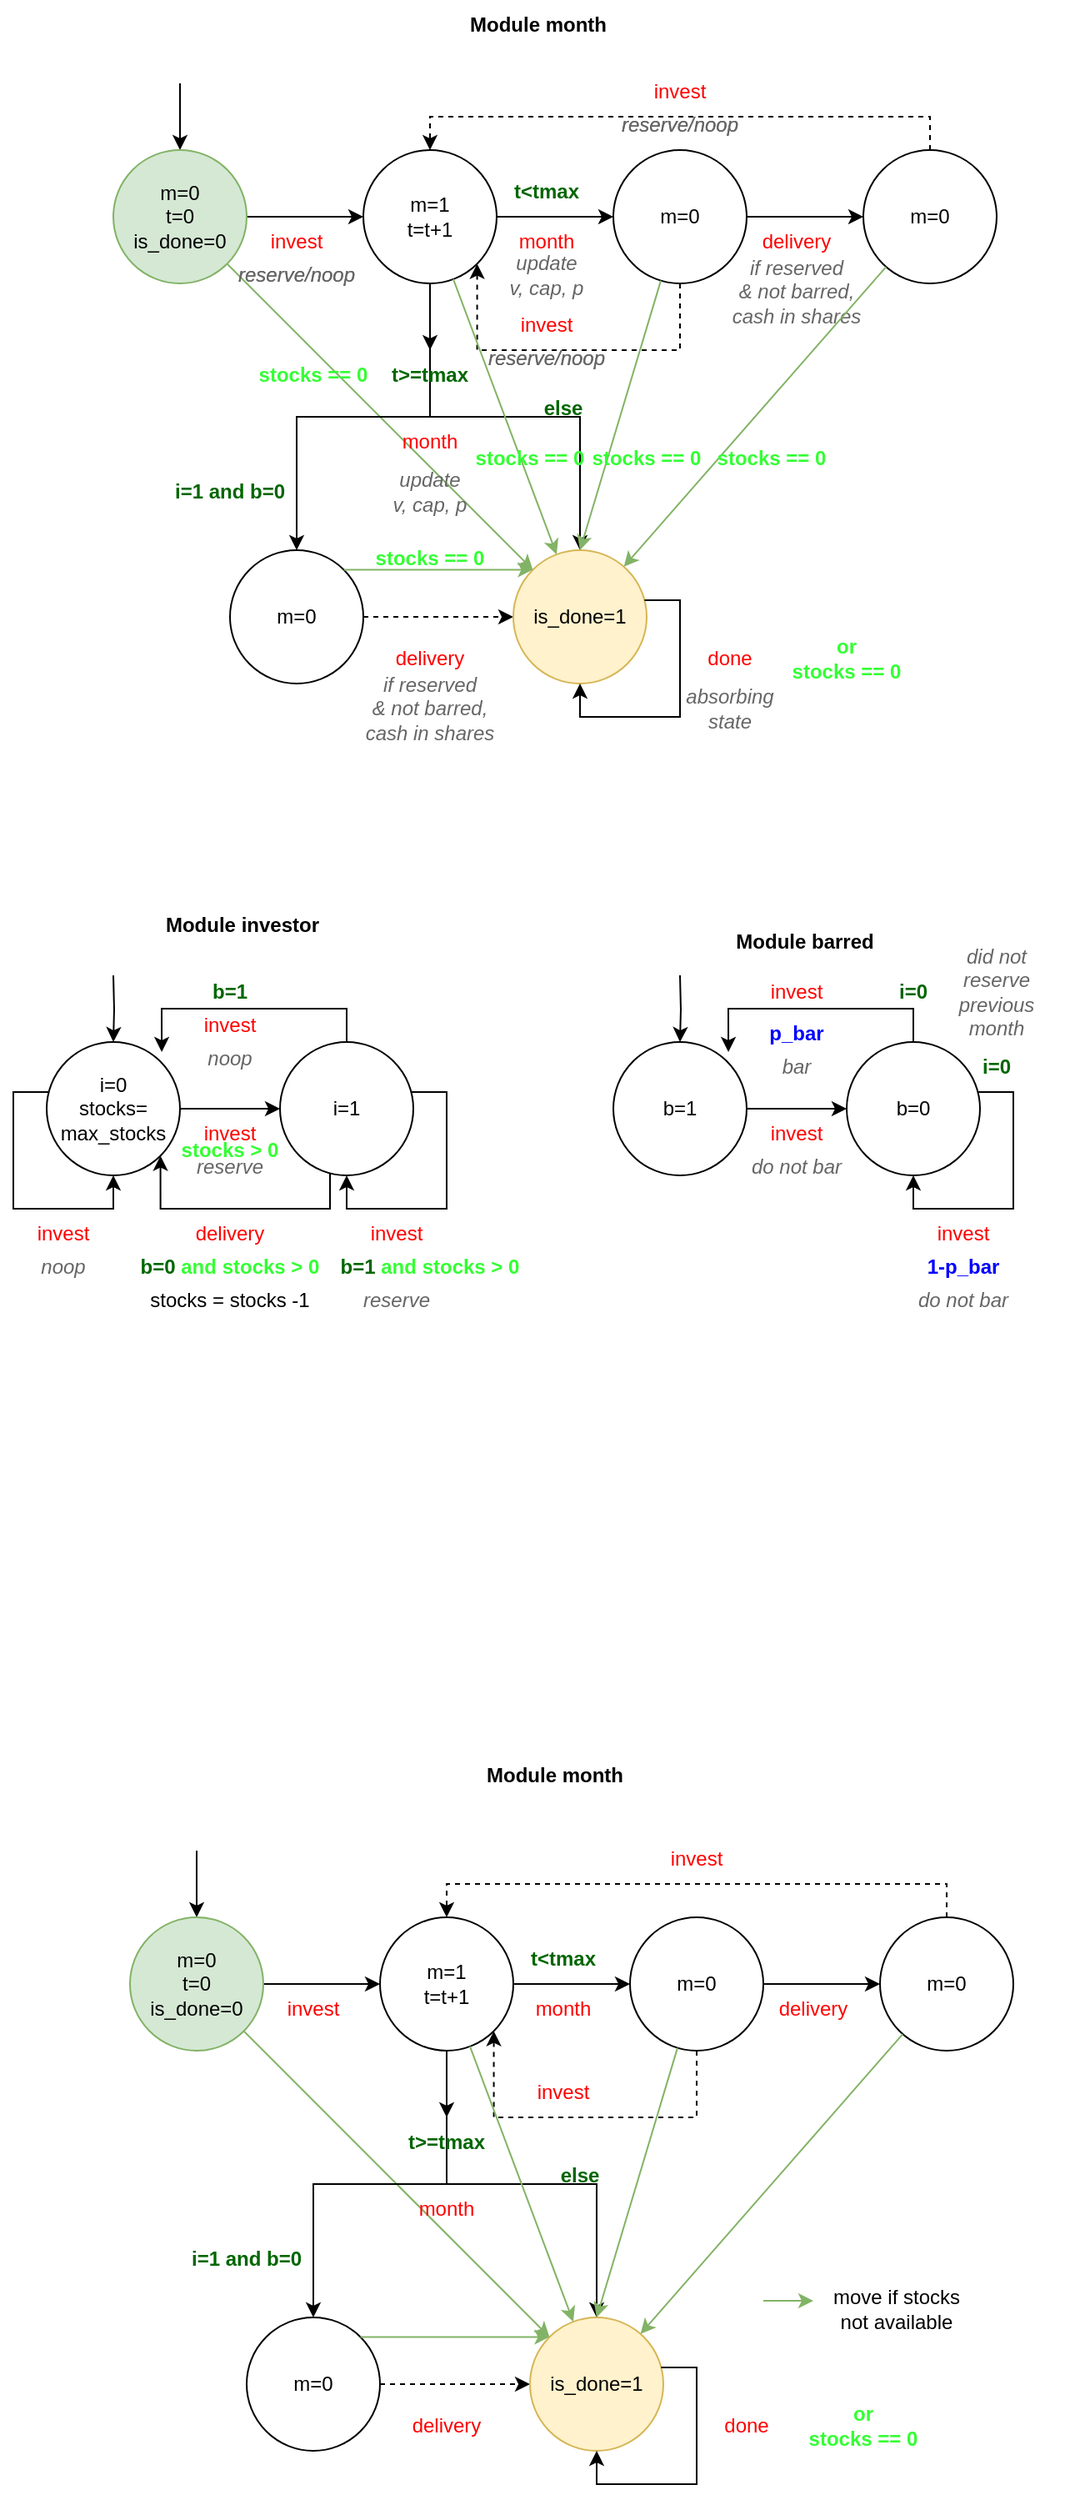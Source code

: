 <mxfile version="21.3.4" type="device">
  <diagram name="Page-1" id="Vplc2FbkKxrORxa0Ai_x">
    <mxGraphModel dx="961" dy="501" grid="1" gridSize="10" guides="1" tooltips="1" connect="1" arrows="1" fold="1" page="1" pageScale="1" pageWidth="850" pageHeight="1100" math="0" shadow="0">
      <root>
        <mxCell id="0" />
        <mxCell id="1" parent="0" />
        <mxCell id="NzjxVL5mABf7hT2KAsvz-4" style="edgeStyle=orthogonalEdgeStyle;rounded=0;orthogonalLoop=1;jettySize=auto;html=1;entryX=0;entryY=0.5;entryDx=0;entryDy=0;" parent="1" source="NzjxVL5mABf7hT2KAsvz-1" target="NzjxVL5mABf7hT2KAsvz-2" edge="1">
          <mxGeometry relative="1" as="geometry" />
        </mxCell>
        <mxCell id="NzjxVL5mABf7hT2KAsvz-44" style="edgeStyle=orthogonalEdgeStyle;rounded=0;orthogonalLoop=1;jettySize=auto;html=1;endArrow=none;endFill=0;startArrow=classic;startFill=1;" parent="1" source="NzjxVL5mABf7hT2KAsvz-1" edge="1">
          <mxGeometry relative="1" as="geometry">
            <mxPoint x="170" y="100" as="targetPoint" />
          </mxGeometry>
        </mxCell>
        <mxCell id="sey96yaQxsVApKrz18R4-3" style="rounded=0;orthogonalLoop=1;jettySize=auto;html=1;fillColor=#d5e8d4;strokeColor=#82b366;" parent="1" source="NzjxVL5mABf7hT2KAsvz-1" target="NzjxVL5mABf7hT2KAsvz-35" edge="1">
          <mxGeometry relative="1" as="geometry" />
        </mxCell>
        <mxCell id="NzjxVL5mABf7hT2KAsvz-1" value="&lt;div&gt;m=0&lt;/div&gt;&lt;div&gt;t=0&lt;br&gt;&lt;/div&gt;&lt;div&gt;is_done=0&lt;br&gt;&lt;/div&gt;" style="ellipse;whiteSpace=wrap;html=1;aspect=fixed;fillColor=#d5e8d4;strokeColor=#82b366;" parent="1" vertex="1">
          <mxGeometry x="130" y="140" width="80" height="80" as="geometry" />
        </mxCell>
        <mxCell id="NzjxVL5mABf7hT2KAsvz-33" style="edgeStyle=orthogonalEdgeStyle;rounded=0;orthogonalLoop=1;jettySize=auto;html=1;" parent="1" source="NzjxVL5mABf7hT2KAsvz-2" target="NzjxVL5mABf7hT2KAsvz-32" edge="1">
          <mxGeometry relative="1" as="geometry" />
        </mxCell>
        <mxCell id="NzjxVL5mABf7hT2KAsvz-36" style="edgeStyle=orthogonalEdgeStyle;rounded=0;orthogonalLoop=1;jettySize=auto;html=1;" parent="1" source="NzjxVL5mABf7hT2KAsvz-37" target="NzjxVL5mABf7hT2KAsvz-35" edge="1">
          <mxGeometry relative="1" as="geometry">
            <Array as="points">
              <mxPoint x="320" y="300" />
              <mxPoint x="410" y="300" />
            </Array>
          </mxGeometry>
        </mxCell>
        <mxCell id="NzjxVL5mABf7hT2KAsvz-2" value="&lt;div&gt;m=1&lt;/div&gt;t=t+1" style="ellipse;whiteSpace=wrap;html=1;aspect=fixed;" parent="1" vertex="1">
          <mxGeometry x="280" y="140" width="80" height="80" as="geometry" />
        </mxCell>
        <mxCell id="NzjxVL5mABf7hT2KAsvz-18" style="edgeStyle=orthogonalEdgeStyle;rounded=0;orthogonalLoop=1;jettySize=auto;html=1;entryX=0;entryY=0.5;entryDx=0;entryDy=0;" parent="1" source="NzjxVL5mABf7hT2KAsvz-3" target="NzjxVL5mABf7hT2KAsvz-17" edge="1">
          <mxGeometry relative="1" as="geometry" />
        </mxCell>
        <mxCell id="NzjxVL5mABf7hT2KAsvz-24" style="edgeStyle=orthogonalEdgeStyle;rounded=0;orthogonalLoop=1;jettySize=auto;html=1;entryX=1;entryY=1;entryDx=0;entryDy=0;dashed=1;" parent="1" source="NzjxVL5mABf7hT2KAsvz-3" target="NzjxVL5mABf7hT2KAsvz-2" edge="1">
          <mxGeometry relative="1" as="geometry">
            <Array as="points">
              <mxPoint x="470" y="260" />
              <mxPoint x="348" y="260" />
            </Array>
          </mxGeometry>
        </mxCell>
        <mxCell id="NzjxVL5mABf7hT2KAsvz-3" value="m=0" style="ellipse;whiteSpace=wrap;html=1;aspect=fixed;direction=west;" parent="1" vertex="1">
          <mxGeometry x="430" y="140" width="80" height="80" as="geometry" />
        </mxCell>
        <mxCell id="NzjxVL5mABf7hT2KAsvz-5" style="edgeStyle=orthogonalEdgeStyle;rounded=0;orthogonalLoop=1;jettySize=auto;html=1;exitX=1;exitY=0.5;exitDx=0;exitDy=0;" parent="1" source="NzjxVL5mABf7hT2KAsvz-2" target="NzjxVL5mABf7hT2KAsvz-3" edge="1">
          <mxGeometry relative="1" as="geometry">
            <mxPoint x="220" y="190" as="sourcePoint" />
            <mxPoint x="290" y="190" as="targetPoint" />
          </mxGeometry>
        </mxCell>
        <mxCell id="NzjxVL5mABf7hT2KAsvz-6" value="&lt;font color=&quot;#ff0000&quot;&gt;invest&lt;/font&gt;" style="text;html=1;strokeColor=none;fillColor=none;align=center;verticalAlign=middle;whiteSpace=wrap;rounded=0;" parent="1" vertex="1">
          <mxGeometry x="210" y="180" width="60" height="30" as="geometry" />
        </mxCell>
        <mxCell id="NzjxVL5mABf7hT2KAsvz-7" value="&lt;font color=&quot;#ff0000&quot;&gt;month&lt;/font&gt;" style="text;html=1;strokeColor=none;fillColor=none;align=center;verticalAlign=middle;whiteSpace=wrap;rounded=0;" parent="1" vertex="1">
          <mxGeometry x="360" y="180" width="60" height="30" as="geometry" />
        </mxCell>
        <mxCell id="NzjxVL5mABf7hT2KAsvz-25" style="edgeStyle=orthogonalEdgeStyle;rounded=0;orthogonalLoop=1;jettySize=auto;html=1;entryX=0.5;entryY=0;entryDx=0;entryDy=0;dashed=1;" parent="1" source="NzjxVL5mABf7hT2KAsvz-17" target="NzjxVL5mABf7hT2KAsvz-2" edge="1">
          <mxGeometry relative="1" as="geometry">
            <Array as="points">
              <mxPoint x="620" y="120" />
              <mxPoint x="320" y="120" />
            </Array>
          </mxGeometry>
        </mxCell>
        <mxCell id="NzjxVL5mABf7hT2KAsvz-17" value="m=0" style="ellipse;whiteSpace=wrap;html=1;aspect=fixed;" parent="1" vertex="1">
          <mxGeometry x="580" y="140" width="80" height="80" as="geometry" />
        </mxCell>
        <mxCell id="NzjxVL5mABf7hT2KAsvz-20" value="&lt;font color=&quot;#ff0000&quot;&gt;delivery&lt;/font&gt;" style="text;html=1;strokeColor=none;fillColor=none;align=center;verticalAlign=middle;whiteSpace=wrap;rounded=0;" parent="1" vertex="1">
          <mxGeometry x="510" y="180" width="60" height="30" as="geometry" />
        </mxCell>
        <mxCell id="NzjxVL5mABf7hT2KAsvz-26" value="&lt;font color=&quot;#ff0000&quot;&gt;invest&lt;/font&gt;" style="text;html=1;strokeColor=none;fillColor=none;align=center;verticalAlign=middle;whiteSpace=wrap;rounded=0;" parent="1" vertex="1">
          <mxGeometry x="440" y="90" width="60" height="30" as="geometry" />
        </mxCell>
        <mxCell id="NzjxVL5mABf7hT2KAsvz-27" value="&lt;font color=&quot;#ff0000&quot;&gt;invest&lt;/font&gt;" style="text;html=1;strokeColor=none;fillColor=none;align=center;verticalAlign=middle;whiteSpace=wrap;rounded=0;" parent="1" vertex="1">
          <mxGeometry x="360" y="230" width="60" height="30" as="geometry" />
        </mxCell>
        <mxCell id="NzjxVL5mABf7hT2KAsvz-57" style="edgeStyle=orthogonalEdgeStyle;rounded=0;orthogonalLoop=1;jettySize=auto;html=1;entryX=0;entryY=0.5;entryDx=0;entryDy=0;dashed=1;" parent="1" source="NzjxVL5mABf7hT2KAsvz-32" target="NzjxVL5mABf7hT2KAsvz-35" edge="1">
          <mxGeometry relative="1" as="geometry" />
        </mxCell>
        <mxCell id="NzjxVL5mABf7hT2KAsvz-32" value="m=0" style="ellipse;whiteSpace=wrap;html=1;aspect=fixed;" parent="1" vertex="1">
          <mxGeometry x="200" y="380" width="80" height="80" as="geometry" />
        </mxCell>
        <mxCell id="NzjxVL5mABf7hT2KAsvz-35" value="is_done=1" style="ellipse;whiteSpace=wrap;html=1;aspect=fixed;fillColor=#fff2cc;strokeColor=#d6b656;" parent="1" vertex="1">
          <mxGeometry x="370" y="380" width="80" height="80" as="geometry" />
        </mxCell>
        <mxCell id="NzjxVL5mABf7hT2KAsvz-38" value="&lt;div&gt;&lt;font color=&quot;#006600&quot;&gt;i=1 and b=0&lt;br&gt;&lt;/font&gt;&lt;/div&gt;" style="text;html=1;strokeColor=none;fillColor=none;align=center;verticalAlign=middle;whiteSpace=wrap;rounded=0;fontStyle=1" parent="1" vertex="1">
          <mxGeometry x="160" y="330" width="80" height="30" as="geometry" />
        </mxCell>
        <mxCell id="NzjxVL5mABf7hT2KAsvz-40" value="&lt;div&gt;&lt;font color=&quot;#006600&quot;&gt;else&lt;br&gt;&lt;/font&gt;&lt;/div&gt;" style="text;html=1;strokeColor=none;fillColor=none;align=center;verticalAlign=middle;whiteSpace=wrap;rounded=0;fontStyle=1" parent="1" vertex="1">
          <mxGeometry x="360" y="280" width="80" height="30" as="geometry" />
        </mxCell>
        <mxCell id="NzjxVL5mABf7hT2KAsvz-46" value="&lt;font color=&quot;#ff0000&quot;&gt;month&lt;/font&gt;" style="text;html=1;strokeColor=none;fillColor=none;align=center;verticalAlign=middle;whiteSpace=wrap;rounded=0;" parent="1" vertex="1">
          <mxGeometry x="290" y="300" width="60" height="30" as="geometry" />
        </mxCell>
        <mxCell id="NzjxVL5mABf7hT2KAsvz-47" value="&lt;font color=&quot;#ff0000&quot;&gt;delivery&lt;/font&gt;" style="text;html=1;strokeColor=none;fillColor=none;align=center;verticalAlign=middle;whiteSpace=wrap;rounded=0;" parent="1" vertex="1">
          <mxGeometry x="290" y="430" width="60" height="30" as="geometry" />
        </mxCell>
        <mxCell id="NzjxVL5mABf7hT2KAsvz-52" value="&lt;font color=&quot;#006600&quot;&gt;t&amp;lt;tmax&lt;/font&gt;" style="text;html=1;strokeColor=none;fillColor=none;align=center;verticalAlign=middle;whiteSpace=wrap;rounded=0;fontStyle=1" parent="1" vertex="1">
          <mxGeometry x="360" y="150" width="60" height="30" as="geometry" />
        </mxCell>
        <mxCell id="NzjxVL5mABf7hT2KAsvz-54" style="edgeStyle=orthogonalEdgeStyle;rounded=0;orthogonalLoop=1;jettySize=auto;html=1;entryX=0.5;entryY=1;entryDx=0;entryDy=0;" parent="1" edge="1">
          <mxGeometry relative="1" as="geometry">
            <Array as="points">
              <mxPoint x="470" y="410" />
              <mxPoint x="470" y="480" />
              <mxPoint x="410" y="480" />
            </Array>
            <mxPoint x="448.73" y="410" as="sourcePoint" />
            <mxPoint x="410" y="460" as="targetPoint" />
          </mxGeometry>
        </mxCell>
        <mxCell id="NzjxVL5mABf7hT2KAsvz-55" value="&lt;font color=&quot;#ff0000&quot;&gt;done&lt;/font&gt;" style="text;html=1;strokeColor=none;fillColor=none;align=center;verticalAlign=middle;whiteSpace=wrap;rounded=0;" parent="1" vertex="1">
          <mxGeometry x="470" y="430" width="60" height="30" as="geometry" />
        </mxCell>
        <mxCell id="NzjxVL5mABf7hT2KAsvz-59" style="edgeStyle=orthogonalEdgeStyle;rounded=0;orthogonalLoop=1;jettySize=auto;html=1;endArrow=none;endFill=0;startArrow=classic;startFill=1;" parent="1" edge="1">
          <mxGeometry relative="1" as="geometry">
            <mxPoint x="130" y="635" as="targetPoint" />
            <mxPoint x="130" y="675" as="sourcePoint" />
          </mxGeometry>
        </mxCell>
        <mxCell id="NzjxVL5mABf7hT2KAsvz-66" value="&lt;font color=&quot;#ff0000&quot;&gt;invest&lt;/font&gt;" style="text;html=1;strokeColor=none;fillColor=none;align=center;verticalAlign=middle;whiteSpace=wrap;rounded=0;" parent="1" vertex="1">
          <mxGeometry x="70" y="775" width="60" height="30" as="geometry" />
        </mxCell>
        <mxCell id="NzjxVL5mABf7hT2KAsvz-75" style="edgeStyle=orthogonalEdgeStyle;rounded=0;orthogonalLoop=1;jettySize=auto;html=1;entryX=0.5;entryY=1;entryDx=0;entryDy=0;" parent="1" source="NzjxVL5mABf7hT2KAsvz-76" edge="1">
          <mxGeometry relative="1" as="geometry">
            <Array as="points">
              <mxPoint x="70" y="705" />
              <mxPoint x="70" y="775" />
              <mxPoint x="130" y="775" />
            </Array>
            <mxPoint x="168.73" y="705" as="sourcePoint" />
            <mxPoint x="130" y="755" as="targetPoint" />
          </mxGeometry>
        </mxCell>
        <mxCell id="NzjxVL5mABf7hT2KAsvz-78" style="edgeStyle=orthogonalEdgeStyle;rounded=0;orthogonalLoop=1;jettySize=auto;html=1;" parent="1" source="NzjxVL5mABf7hT2KAsvz-76" target="NzjxVL5mABf7hT2KAsvz-77" edge="1">
          <mxGeometry relative="1" as="geometry" />
        </mxCell>
        <mxCell id="NzjxVL5mABf7hT2KAsvz-76" value="&lt;div&gt;i=0&lt;/div&gt;&lt;div&gt;stocks=&lt;/div&gt;&lt;div&gt;max_stocks&lt;/div&gt;" style="ellipse;whiteSpace=wrap;html=1;aspect=fixed;" parent="1" vertex="1">
          <mxGeometry x="90" y="675" width="80" height="80" as="geometry" />
        </mxCell>
        <mxCell id="NzjxVL5mABf7hT2KAsvz-82" style="edgeStyle=orthogonalEdgeStyle;rounded=0;orthogonalLoop=1;jettySize=auto;html=1;entryX=0.863;entryY=0.075;entryDx=0;entryDy=0;entryPerimeter=0;" parent="1" source="NzjxVL5mABf7hT2KAsvz-77" target="NzjxVL5mABf7hT2KAsvz-76" edge="1">
          <mxGeometry relative="1" as="geometry">
            <Array as="points">
              <mxPoint x="270" y="655" />
              <mxPoint x="159" y="655" />
            </Array>
          </mxGeometry>
        </mxCell>
        <mxCell id="NzjxVL5mABf7hT2KAsvz-89" style="edgeStyle=orthogonalEdgeStyle;rounded=0;orthogonalLoop=1;jettySize=auto;html=1;entryX=1;entryY=1;entryDx=0;entryDy=0;" parent="1" source="NzjxVL5mABf7hT2KAsvz-77" target="NzjxVL5mABf7hT2KAsvz-76" edge="1">
          <mxGeometry relative="1" as="geometry">
            <Array as="points">
              <mxPoint x="260" y="775" />
              <mxPoint x="158" y="775" />
            </Array>
          </mxGeometry>
        </mxCell>
        <mxCell id="NzjxVL5mABf7hT2KAsvz-77" value="i=1" style="ellipse;whiteSpace=wrap;html=1;aspect=fixed;" parent="1" vertex="1">
          <mxGeometry x="230" y="675" width="80" height="80" as="geometry" />
        </mxCell>
        <mxCell id="NzjxVL5mABf7hT2KAsvz-79" value="&lt;font color=&quot;#ff0000&quot;&gt;invest&lt;/font&gt;" style="text;html=1;strokeColor=none;fillColor=none;align=center;verticalAlign=middle;whiteSpace=wrap;rounded=0;" parent="1" vertex="1">
          <mxGeometry x="170" y="715" width="60" height="30" as="geometry" />
        </mxCell>
        <mxCell id="NzjxVL5mABf7hT2KAsvz-84" style="edgeStyle=orthogonalEdgeStyle;rounded=0;orthogonalLoop=1;jettySize=auto;html=1;entryX=0.5;entryY=1;entryDx=0;entryDy=0;" parent="1" edge="1">
          <mxGeometry relative="1" as="geometry">
            <Array as="points">
              <mxPoint x="330" y="705" />
              <mxPoint x="330" y="775" />
              <mxPoint x="270" y="775" />
            </Array>
            <mxPoint x="308.73" y="705" as="sourcePoint" />
            <mxPoint x="270" y="755" as="targetPoint" />
          </mxGeometry>
        </mxCell>
        <mxCell id="NzjxVL5mABf7hT2KAsvz-85" value="&lt;font color=&quot;#ff0000&quot;&gt;invest&lt;/font&gt;" style="text;html=1;strokeColor=none;fillColor=none;align=center;verticalAlign=middle;whiteSpace=wrap;rounded=0;" parent="1" vertex="1">
          <mxGeometry x="170" y="650" width="60" height="30" as="geometry" />
        </mxCell>
        <mxCell id="NzjxVL5mABf7hT2KAsvz-86" value="&lt;font color=&quot;#ff0000&quot;&gt;invest&lt;/font&gt;" style="text;html=1;strokeColor=none;fillColor=none;align=center;verticalAlign=middle;whiteSpace=wrap;rounded=0;" parent="1" vertex="1">
          <mxGeometry x="270" y="775" width="60" height="30" as="geometry" />
        </mxCell>
        <mxCell id="NzjxVL5mABf7hT2KAsvz-88" value="&lt;div&gt;&lt;font color=&quot;#006600&quot;&gt;b=1&lt;/font&gt;&lt;font color=&quot;#33ff33&quot;&gt; and &lt;/font&gt;&lt;font color=&quot;#33ff33&quot;&gt;stocks &lt;font&gt;&amp;gt;&lt;/font&gt;&lt;font&gt; 0&lt;br&gt;&lt;/font&gt;&lt;/font&gt;&lt;/div&gt;" style="text;html=1;strokeColor=none;fillColor=none;align=center;verticalAlign=middle;whiteSpace=wrap;rounded=0;fontStyle=1" parent="1" vertex="1">
          <mxGeometry x="250" y="795" width="140" height="30" as="geometry" />
        </mxCell>
        <mxCell id="NzjxVL5mABf7hT2KAsvz-90" value="&lt;font color=&quot;#ff0000&quot;&gt;delivery&lt;/font&gt;" style="text;html=1;strokeColor=none;fillColor=none;align=center;verticalAlign=middle;whiteSpace=wrap;rounded=0;" parent="1" vertex="1">
          <mxGeometry x="170" y="775" width="60" height="30" as="geometry" />
        </mxCell>
        <mxCell id="ENt79Uhcj-9WUcpKTyNv-1" value="&lt;i style=&quot;border-color: var(--border-color); color: rgb(102, 102, 102);&quot;&gt;noop&lt;/i&gt;" style="text;html=1;strokeColor=none;fillColor=none;align=center;verticalAlign=middle;whiteSpace=wrap;rounded=0;" parent="1" vertex="1">
          <mxGeometry x="70" y="795" width="60" height="30" as="geometry" />
        </mxCell>
        <mxCell id="ENt79Uhcj-9WUcpKTyNv-2" value="&lt;font color=&quot;#666666&quot;&gt;&lt;i&gt;reserve&lt;/i&gt;&lt;/font&gt;" style="text;html=1;strokeColor=none;fillColor=none;align=center;verticalAlign=middle;whiteSpace=wrap;rounded=0;" parent="1" vertex="1">
          <mxGeometry x="170" y="735" width="60" height="30" as="geometry" />
        </mxCell>
        <mxCell id="ENt79Uhcj-9WUcpKTyNv-3" value="&lt;font color=&quot;#666666&quot;&gt;&lt;i&gt;noop&lt;/i&gt;&lt;/font&gt;" style="text;html=1;strokeColor=none;fillColor=none;align=center;verticalAlign=middle;whiteSpace=wrap;rounded=0;" parent="1" vertex="1">
          <mxGeometry x="170" y="670" width="60" height="30" as="geometry" />
        </mxCell>
        <mxCell id="ENt79Uhcj-9WUcpKTyNv-4" value="&lt;font color=&quot;#666666&quot;&gt;&lt;i&gt;reserve&lt;/i&gt;&lt;/font&gt;" style="text;html=1;strokeColor=none;fillColor=none;align=center;verticalAlign=middle;whiteSpace=wrap;rounded=0;" parent="1" vertex="1">
          <mxGeometry x="270" y="815" width="60" height="30" as="geometry" />
        </mxCell>
        <mxCell id="ENt79Uhcj-9WUcpKTyNv-6" value="&lt;font color=&quot;#666666&quot;&gt;&lt;i&gt;reserve/noop&lt;/i&gt;&lt;/font&gt;" style="text;html=1;strokeColor=none;fillColor=none;align=center;verticalAlign=middle;whiteSpace=wrap;rounded=0;" parent="1" vertex="1">
          <mxGeometry x="210" y="200" width="60" height="30" as="geometry" />
        </mxCell>
        <mxCell id="ENt79Uhcj-9WUcpKTyNv-7" value="&lt;font color=&quot;#666666&quot;&gt;&lt;i&gt;reserve/noop&lt;/i&gt;&lt;/font&gt;" style="text;html=1;strokeColor=none;fillColor=none;align=center;verticalAlign=middle;whiteSpace=wrap;rounded=0;" parent="1" vertex="1">
          <mxGeometry x="360" y="250" width="60" height="30" as="geometry" />
        </mxCell>
        <mxCell id="ENt79Uhcj-9WUcpKTyNv-8" value="&lt;font color=&quot;#666666&quot;&gt;&lt;i&gt;reserve/noop&lt;/i&gt;&lt;/font&gt;" style="text;html=1;strokeColor=none;fillColor=none;align=center;verticalAlign=middle;whiteSpace=wrap;rounded=0;" parent="1" vertex="1">
          <mxGeometry x="440" y="110" width="60" height="30" as="geometry" />
        </mxCell>
        <mxCell id="ENt79Uhcj-9WUcpKTyNv-12" value="&lt;font color=&quot;#666666&quot;&gt;&lt;i&gt;update&lt;br&gt;v, cap, p&lt;/i&gt;&lt;/font&gt;" style="text;html=1;strokeColor=none;fillColor=none;align=center;verticalAlign=middle;whiteSpace=wrap;rounded=0;" parent="1" vertex="1">
          <mxGeometry x="360" y="200" width="60" height="30" as="geometry" />
        </mxCell>
        <mxCell id="ENt79Uhcj-9WUcpKTyNv-13" value="&lt;font color=&quot;#666666&quot;&gt;&lt;i&gt;reserve/noop&lt;/i&gt;&lt;/font&gt;" style="text;html=1;strokeColor=none;fillColor=none;align=center;verticalAlign=middle;whiteSpace=wrap;rounded=0;" parent="1" vertex="1">
          <mxGeometry x="210" y="200" width="60" height="30" as="geometry" />
        </mxCell>
        <mxCell id="ENt79Uhcj-9WUcpKTyNv-14" value="&lt;font color=&quot;#666666&quot;&gt;&lt;i&gt;reserve/noop&lt;/i&gt;&lt;/font&gt;" style="text;html=1;strokeColor=none;fillColor=none;align=center;verticalAlign=middle;whiteSpace=wrap;rounded=0;" parent="1" vertex="1">
          <mxGeometry x="440" y="110" width="60" height="30" as="geometry" />
        </mxCell>
        <mxCell id="ENt79Uhcj-9WUcpKTyNv-16" value="&lt;font color=&quot;#666666&quot;&gt;&lt;i&gt;reserve/noop&lt;/i&gt;&lt;/font&gt;" style="text;html=1;strokeColor=none;fillColor=none;align=center;verticalAlign=middle;whiteSpace=wrap;rounded=0;" parent="1" vertex="1">
          <mxGeometry x="360" y="250" width="60" height="30" as="geometry" />
        </mxCell>
        <mxCell id="ENt79Uhcj-9WUcpKTyNv-21" value="&lt;font color=&quot;#666666&quot;&gt;&lt;i&gt;absorbing state&lt;/i&gt;&lt;/font&gt;" style="text;html=1;strokeColor=none;fillColor=none;align=center;verticalAlign=middle;whiteSpace=wrap;rounded=0;" parent="1" vertex="1">
          <mxGeometry x="470" y="460" width="60" height="30" as="geometry" />
        </mxCell>
        <mxCell id="ENt79Uhcj-9WUcpKTyNv-22" value="&lt;font color=&quot;#666666&quot;&gt;&lt;i&gt;if reserved&lt;br&gt;&amp;amp; not barred,&lt;br&gt;cash in shares&lt;br&gt;&lt;/i&gt;&lt;/font&gt;" style="text;html=1;strokeColor=none;fillColor=none;align=center;verticalAlign=middle;whiteSpace=wrap;rounded=0;" parent="1" vertex="1">
          <mxGeometry x="485" y="210" width="110" height="30" as="geometry" />
        </mxCell>
        <mxCell id="ENt79Uhcj-9WUcpKTyNv-23" value="&lt;font color=&quot;#666666&quot;&gt;&lt;i&gt;if reserved&lt;br&gt;&amp;amp; not barred,&lt;br&gt;cash in shares&lt;br&gt;&lt;/i&gt;&lt;/font&gt;" style="text;html=1;strokeColor=none;fillColor=none;align=center;verticalAlign=middle;whiteSpace=wrap;rounded=0;" parent="1" vertex="1">
          <mxGeometry x="265" y="460" width="110" height="30" as="geometry" />
        </mxCell>
        <mxCell id="ENt79Uhcj-9WUcpKTyNv-24" style="edgeStyle=orthogonalEdgeStyle;rounded=0;orthogonalLoop=1;jettySize=auto;html=1;endArrow=none;endFill=0;startArrow=classic;startFill=1;" parent="1" edge="1">
          <mxGeometry relative="1" as="geometry">
            <mxPoint x="470" y="635" as="targetPoint" />
            <mxPoint x="470" y="675" as="sourcePoint" />
          </mxGeometry>
        </mxCell>
        <mxCell id="ENt79Uhcj-9WUcpKTyNv-27" style="edgeStyle=orthogonalEdgeStyle;rounded=0;orthogonalLoop=1;jettySize=auto;html=1;" parent="1" source="ENt79Uhcj-9WUcpKTyNv-28" target="ENt79Uhcj-9WUcpKTyNv-31" edge="1">
          <mxGeometry relative="1" as="geometry" />
        </mxCell>
        <mxCell id="ENt79Uhcj-9WUcpKTyNv-28" value="b=1" style="ellipse;whiteSpace=wrap;html=1;aspect=fixed;" parent="1" vertex="1">
          <mxGeometry x="430" y="675" width="80" height="80" as="geometry" />
        </mxCell>
        <mxCell id="ENt79Uhcj-9WUcpKTyNv-29" style="edgeStyle=orthogonalEdgeStyle;rounded=0;orthogonalLoop=1;jettySize=auto;html=1;entryX=0.863;entryY=0.075;entryDx=0;entryDy=0;entryPerimeter=0;" parent="1" source="ENt79Uhcj-9WUcpKTyNv-31" target="ENt79Uhcj-9WUcpKTyNv-28" edge="1">
          <mxGeometry relative="1" as="geometry">
            <Array as="points">
              <mxPoint x="610" y="655" />
              <mxPoint x="499" y="655" />
            </Array>
          </mxGeometry>
        </mxCell>
        <mxCell id="ENt79Uhcj-9WUcpKTyNv-31" value="b=0" style="ellipse;whiteSpace=wrap;html=1;aspect=fixed;" parent="1" vertex="1">
          <mxGeometry x="570" y="675" width="80" height="80" as="geometry" />
        </mxCell>
        <mxCell id="ENt79Uhcj-9WUcpKTyNv-32" value="&lt;font color=&quot;#ff0000&quot;&gt;invest&lt;/font&gt;" style="text;html=1;strokeColor=none;fillColor=none;align=center;verticalAlign=middle;whiteSpace=wrap;rounded=0;" parent="1" vertex="1">
          <mxGeometry x="510" y="715" width="60" height="30" as="geometry" />
        </mxCell>
        <mxCell id="ENt79Uhcj-9WUcpKTyNv-33" style="edgeStyle=orthogonalEdgeStyle;rounded=0;orthogonalLoop=1;jettySize=auto;html=1;entryX=0.5;entryY=1;entryDx=0;entryDy=0;" parent="1" edge="1">
          <mxGeometry relative="1" as="geometry">
            <Array as="points">
              <mxPoint x="670" y="705" />
              <mxPoint x="670" y="775" />
              <mxPoint x="610" y="775" />
            </Array>
            <mxPoint x="648.73" y="705" as="sourcePoint" />
            <mxPoint x="610" y="755" as="targetPoint" />
          </mxGeometry>
        </mxCell>
        <mxCell id="ENt79Uhcj-9WUcpKTyNv-34" value="&lt;font color=&quot;#ff0000&quot;&gt;invest&lt;/font&gt;" style="text;html=1;strokeColor=none;fillColor=none;align=center;verticalAlign=middle;whiteSpace=wrap;rounded=0;" parent="1" vertex="1">
          <mxGeometry x="510" y="630" width="60" height="30" as="geometry" />
        </mxCell>
        <mxCell id="ENt79Uhcj-9WUcpKTyNv-35" value="&lt;font color=&quot;#ff0000&quot;&gt;invest&lt;/font&gt;" style="text;html=1;strokeColor=none;fillColor=none;align=center;verticalAlign=middle;whiteSpace=wrap;rounded=0;" parent="1" vertex="1">
          <mxGeometry x="610" y="775" width="60" height="30" as="geometry" />
        </mxCell>
        <mxCell id="ENt79Uhcj-9WUcpKTyNv-36" value="&lt;div&gt;&lt;font color=&quot;#0000ff&quot;&gt;p_bar&lt;/font&gt;&lt;br&gt;&lt;/div&gt;" style="text;html=1;strokeColor=none;fillColor=none;align=center;verticalAlign=middle;whiteSpace=wrap;rounded=0;fontStyle=1" parent="1" vertex="1">
          <mxGeometry x="500" y="655" width="80" height="30" as="geometry" />
        </mxCell>
        <mxCell id="ENt79Uhcj-9WUcpKTyNv-37" value="&lt;div&gt;&lt;font color=&quot;#006600&quot;&gt;i=0&lt;/font&gt;&lt;/div&gt;" style="text;html=1;strokeColor=none;fillColor=none;align=center;verticalAlign=middle;whiteSpace=wrap;rounded=0;fontStyle=1" parent="1" vertex="1">
          <mxGeometry x="620" y="675" width="80" height="30" as="geometry" />
        </mxCell>
        <mxCell id="ENt79Uhcj-9WUcpKTyNv-41" value="&lt;font color=&quot;#666666&quot;&gt;&lt;i&gt;do not bar&lt;/i&gt;&lt;/font&gt;" style="text;html=1;strokeColor=none;fillColor=none;align=center;verticalAlign=middle;whiteSpace=wrap;rounded=0;" parent="1" vertex="1">
          <mxGeometry x="510" y="735" width="60" height="30" as="geometry" />
        </mxCell>
        <mxCell id="ENt79Uhcj-9WUcpKTyNv-42" value="&lt;font color=&quot;#666666&quot;&gt;&lt;i&gt;bar&lt;/i&gt;&lt;/font&gt;" style="text;html=1;strokeColor=none;fillColor=none;align=center;verticalAlign=middle;whiteSpace=wrap;rounded=0;" parent="1" vertex="1">
          <mxGeometry x="510" y="675" width="60" height="30" as="geometry" />
        </mxCell>
        <mxCell id="ENt79Uhcj-9WUcpKTyNv-43" value="&lt;font color=&quot;#666666&quot;&gt;&lt;i&gt;do not bar&lt;/i&gt;&lt;/font&gt;" style="text;html=1;strokeColor=none;fillColor=none;align=center;verticalAlign=middle;whiteSpace=wrap;rounded=0;" parent="1" vertex="1">
          <mxGeometry x="610" y="815" width="60" height="30" as="geometry" />
        </mxCell>
        <mxCell id="ENt79Uhcj-9WUcpKTyNv-46" value="&lt;div&gt;&lt;font color=&quot;#006600&quot;&gt;i=0&lt;br&gt;&lt;/font&gt;&lt;/div&gt;" style="text;html=1;strokeColor=none;fillColor=none;align=center;verticalAlign=middle;whiteSpace=wrap;rounded=0;fontStyle=1" parent="1" vertex="1">
          <mxGeometry x="570" y="630" width="80" height="30" as="geometry" />
        </mxCell>
        <mxCell id="ENt79Uhcj-9WUcpKTyNv-47" value="&lt;div&gt;&lt;font color=&quot;#0000ff&quot;&gt;1-p_bar&lt;/font&gt;&lt;br&gt;&lt;/div&gt;" style="text;html=1;strokeColor=none;fillColor=none;align=center;verticalAlign=middle;whiteSpace=wrap;rounded=0;fontStyle=1" parent="1" vertex="1">
          <mxGeometry x="600" y="795" width="80" height="30" as="geometry" />
        </mxCell>
        <mxCell id="ENt79Uhcj-9WUcpKTyNv-84" value="&lt;b&gt;Module month&lt;/b&gt;" style="text;html=1;strokeColor=none;fillColor=none;align=center;verticalAlign=middle;whiteSpace=wrap;rounded=0;" parent="1" vertex="1">
          <mxGeometry x="340" y="50" width="90" height="30" as="geometry" />
        </mxCell>
        <mxCell id="ENt79Uhcj-9WUcpKTyNv-85" value="&lt;b&gt;Module investor&lt;/b&gt;" style="text;html=1;strokeColor=none;fillColor=none;align=center;verticalAlign=middle;whiteSpace=wrap;rounded=0;" parent="1" vertex="1">
          <mxGeometry x="160" y="590" width="95" height="30" as="geometry" />
        </mxCell>
        <mxCell id="ENt79Uhcj-9WUcpKTyNv-86" value="&lt;font color=&quot;#666666&quot;&gt;&lt;i&gt;update&lt;br&gt;v, cap, p&lt;/i&gt;&lt;/font&gt;" style="text;html=1;strokeColor=none;fillColor=none;align=center;verticalAlign=middle;whiteSpace=wrap;rounded=0;" parent="1" vertex="1">
          <mxGeometry x="290" y="330" width="60" height="30" as="geometry" />
        </mxCell>
        <mxCell id="ENt79Uhcj-9WUcpKTyNv-87" value="&lt;b&gt;Module barred&lt;/b&gt;" style="text;html=1;strokeColor=none;fillColor=none;align=center;verticalAlign=middle;whiteSpace=wrap;rounded=0;" parent="1" vertex="1">
          <mxGeometry x="500" y="600" width="90" height="30" as="geometry" />
        </mxCell>
        <mxCell id="ENt79Uhcj-9WUcpKTyNv-88" value="&lt;font color=&quot;#666666&quot;&gt;&lt;i&gt;did not reserve previous month&lt;/i&gt;&lt;/font&gt;" style="text;html=1;strokeColor=none;fillColor=none;align=center;verticalAlign=middle;whiteSpace=wrap;rounded=0;" parent="1" vertex="1">
          <mxGeometry x="630" y="630" width="60" height="30" as="geometry" />
        </mxCell>
        <mxCell id="sey96yaQxsVApKrz18R4-5" value="&lt;div&gt;&lt;font&gt;stocks &lt;/font&gt;&lt;font&gt;==&lt;/font&gt;&lt;font&gt; 0&lt;br&gt;&lt;/font&gt;&lt;/div&gt;" style="text;html=1;strokeColor=none;fillColor=none;align=center;verticalAlign=middle;whiteSpace=wrap;rounded=0;fontStyle=1;fontColor=#33FF33;" parent="1" vertex="1">
          <mxGeometry x="280" y="370" width="80" height="30" as="geometry" />
        </mxCell>
        <mxCell id="sey96yaQxsVApKrz18R4-7" style="rounded=0;orthogonalLoop=1;jettySize=auto;html=1;fillColor=#d5e8d4;strokeColor=#82b366;" parent="1" source="NzjxVL5mABf7hT2KAsvz-2" target="NzjxVL5mABf7hT2KAsvz-35" edge="1">
          <mxGeometry relative="1" as="geometry">
            <mxPoint x="208" y="218" as="sourcePoint" />
            <mxPoint x="392" y="402" as="targetPoint" />
          </mxGeometry>
        </mxCell>
        <mxCell id="sey96yaQxsVApKrz18R4-8" style="rounded=0;orthogonalLoop=1;jettySize=auto;html=1;fillColor=#d5e8d4;strokeColor=#82b366;entryX=0.5;entryY=0;entryDx=0;entryDy=0;" parent="1" source="NzjxVL5mABf7hT2KAsvz-3" target="NzjxVL5mABf7hT2KAsvz-35" edge="1">
          <mxGeometry relative="1" as="geometry">
            <mxPoint x="218" y="228" as="sourcePoint" />
            <mxPoint x="410" y="370" as="targetPoint" />
          </mxGeometry>
        </mxCell>
        <mxCell id="sey96yaQxsVApKrz18R4-9" style="rounded=0;orthogonalLoop=1;jettySize=auto;html=1;fillColor=#d5e8d4;strokeColor=#82b366;" parent="1" source="NzjxVL5mABf7hT2KAsvz-17" target="NzjxVL5mABf7hT2KAsvz-35" edge="1">
          <mxGeometry relative="1" as="geometry">
            <mxPoint x="469" y="228" as="sourcePoint" />
            <mxPoint x="420" y="390" as="targetPoint" />
          </mxGeometry>
        </mxCell>
        <mxCell id="sey96yaQxsVApKrz18R4-10" style="rounded=0;orthogonalLoop=1;jettySize=auto;html=1;fillColor=#d5e8d4;strokeColor=#82b366;exitX=1;exitY=0;exitDx=0;exitDy=0;entryX=0;entryY=0;entryDx=0;entryDy=0;" parent="1" source="NzjxVL5mABf7hT2KAsvz-32" target="NzjxVL5mABf7hT2KAsvz-35" edge="1">
          <mxGeometry relative="1" as="geometry">
            <mxPoint x="208" y="218" as="sourcePoint" />
            <mxPoint x="370" y="410" as="targetPoint" />
          </mxGeometry>
        </mxCell>
        <mxCell id="sey96yaQxsVApKrz18R4-12" value="&lt;div&gt;&lt;font&gt;stocks &lt;/font&gt;&lt;font&gt;==&lt;/font&gt;&lt;font&gt; 0&lt;br&gt;&lt;/font&gt;&lt;/div&gt;" style="text;html=1;strokeColor=none;fillColor=none;align=center;verticalAlign=middle;whiteSpace=wrap;rounded=0;fontStyle=1;fontColor=#33FF33;" parent="1" vertex="1">
          <mxGeometry x="485" y="310" width="80" height="30" as="geometry" />
        </mxCell>
        <mxCell id="sey96yaQxsVApKrz18R4-13" value="&lt;div&gt;&lt;font&gt;stocks &lt;/font&gt;&lt;font&gt;==&lt;/font&gt;&lt;font&gt; 0&lt;br&gt;&lt;/font&gt;&lt;/div&gt;" style="text;html=1;strokeColor=none;fillColor=none;align=center;verticalAlign=middle;whiteSpace=wrap;rounded=0;fontStyle=1;fontColor=#33FF33;" parent="1" vertex="1">
          <mxGeometry x="410" y="310" width="80" height="30" as="geometry" />
        </mxCell>
        <mxCell id="sey96yaQxsVApKrz18R4-14" value="&lt;div&gt;&lt;font&gt;stocks &lt;/font&gt;&lt;font&gt;==&lt;/font&gt;&lt;font&gt; 0&lt;br&gt;&lt;/font&gt;&lt;/div&gt;" style="text;html=1;strokeColor=none;fillColor=none;align=center;verticalAlign=middle;whiteSpace=wrap;rounded=0;fontStyle=1;fontColor=#33FF33;" parent="1" vertex="1">
          <mxGeometry x="340" y="310" width="80" height="30" as="geometry" />
        </mxCell>
        <mxCell id="sey96yaQxsVApKrz18R4-15" value="&lt;div&gt;&lt;font&gt;stocks == 0&lt;br&gt;&lt;/font&gt;&lt;/div&gt;" style="text;html=1;strokeColor=none;fillColor=none;align=center;verticalAlign=middle;whiteSpace=wrap;rounded=0;fontStyle=1;fontColor=#33FF33;" parent="1" vertex="1">
          <mxGeometry x="210" y="260" width="80" height="30" as="geometry" />
        </mxCell>
        <mxCell id="sey96yaQxsVApKrz18R4-16" value="" style="edgeStyle=orthogonalEdgeStyle;rounded=0;orthogonalLoop=1;jettySize=auto;html=1;" parent="1" source="NzjxVL5mABf7hT2KAsvz-2" target="NzjxVL5mABf7hT2KAsvz-37" edge="1">
          <mxGeometry relative="1" as="geometry">
            <Array as="points" />
            <mxPoint x="320" y="220" as="sourcePoint" />
            <mxPoint x="410" y="380" as="targetPoint" />
          </mxGeometry>
        </mxCell>
        <mxCell id="NzjxVL5mABf7hT2KAsvz-37" value="&lt;font color=&quot;#006600&quot;&gt;t&amp;gt;=tmax&lt;/font&gt;" style="text;html=1;strokeColor=none;fillColor=none;align=center;verticalAlign=middle;whiteSpace=wrap;rounded=0;fontStyle=1" parent="1" vertex="1">
          <mxGeometry x="290" y="260" width="60" height="30" as="geometry" />
        </mxCell>
        <mxCell id="sey96yaQxsVApKrz18R4-17" value="or &lt;br&gt;&lt;div&gt;&lt;font&gt;stocks &lt;/font&gt;&lt;font&gt;==&lt;/font&gt;&lt;font&gt; 0&lt;br&gt;&lt;/font&gt;&lt;/div&gt;" style="text;html=1;strokeColor=none;fillColor=none;align=center;verticalAlign=middle;whiteSpace=wrap;rounded=0;fontStyle=1;fontColor=#33FF33;" parent="1" vertex="1">
          <mxGeometry x="530" y="430" width="80" height="30" as="geometry" />
        </mxCell>
        <mxCell id="sey96yaQxsVApKrz18R4-22" value="&lt;div&gt;&lt;font&gt;stocks &lt;/font&gt;&lt;font&gt;&amp;gt;&lt;/font&gt;&lt;font&gt; 0&lt;br&gt;&lt;/font&gt;&lt;/div&gt;" style="text;html=1;strokeColor=none;fillColor=none;align=center;verticalAlign=middle;whiteSpace=wrap;rounded=0;fontStyle=1;fontColor=#33FF33;" parent="1" vertex="1">
          <mxGeometry x="160" y="725" width="80" height="30" as="geometry" />
        </mxCell>
        <mxCell id="sey96yaQxsVApKrz18R4-23" value="&lt;div&gt;stocks = stocks -1&lt;/div&gt;" style="text;html=1;strokeColor=none;fillColor=none;align=center;verticalAlign=middle;whiteSpace=wrap;rounded=0;" parent="1" vertex="1">
          <mxGeometry x="150" y="815" width="100" height="30" as="geometry" />
        </mxCell>
        <mxCell id="sey96yaQxsVApKrz18R4-24" value="&lt;div&gt;&lt;font color=&quot;#006600&quot;&gt;b=1&lt;/font&gt;&lt;font color=&quot;#33ff33&quot;&gt;&lt;font&gt;&lt;br&gt;&lt;/font&gt;&lt;/font&gt;&lt;/div&gt;" style="text;html=1;strokeColor=none;fillColor=none;align=center;verticalAlign=middle;whiteSpace=wrap;rounded=0;fontStyle=1" parent="1" vertex="1">
          <mxGeometry x="100" y="630" width="200" height="30" as="geometry" />
        </mxCell>
        <mxCell id="Ft35mDTbbpCK-jHWj3Tv-1" style="edgeStyle=orthogonalEdgeStyle;rounded=0;orthogonalLoop=1;jettySize=auto;html=1;entryX=0;entryY=0.5;entryDx=0;entryDy=0;" parent="1" source="Ft35mDTbbpCK-jHWj3Tv-4" target="Ft35mDTbbpCK-jHWj3Tv-7" edge="1">
          <mxGeometry relative="1" as="geometry" />
        </mxCell>
        <mxCell id="Ft35mDTbbpCK-jHWj3Tv-2" style="edgeStyle=orthogonalEdgeStyle;rounded=0;orthogonalLoop=1;jettySize=auto;html=1;endArrow=none;endFill=0;startArrow=classic;startFill=1;" parent="1" source="Ft35mDTbbpCK-jHWj3Tv-4" edge="1">
          <mxGeometry relative="1" as="geometry">
            <mxPoint x="180" y="1160" as="targetPoint" />
          </mxGeometry>
        </mxCell>
        <mxCell id="Ft35mDTbbpCK-jHWj3Tv-3" style="rounded=0;orthogonalLoop=1;jettySize=auto;html=1;fillColor=#d5e8d4;strokeColor=#82b366;" parent="1" source="Ft35mDTbbpCK-jHWj3Tv-4" target="Ft35mDTbbpCK-jHWj3Tv-21" edge="1">
          <mxGeometry relative="1" as="geometry" />
        </mxCell>
        <mxCell id="Ft35mDTbbpCK-jHWj3Tv-4" value="&lt;div&gt;m=0&lt;/div&gt;&lt;div&gt;t=0&lt;br&gt;&lt;/div&gt;&lt;div&gt;is_done=0&lt;br&gt;&lt;/div&gt;" style="ellipse;whiteSpace=wrap;html=1;aspect=fixed;fillColor=#d5e8d4;strokeColor=#82b366;" parent="1" vertex="1">
          <mxGeometry x="140" y="1200" width="80" height="80" as="geometry" />
        </mxCell>
        <mxCell id="Ft35mDTbbpCK-jHWj3Tv-5" style="edgeStyle=orthogonalEdgeStyle;rounded=0;orthogonalLoop=1;jettySize=auto;html=1;" parent="1" source="Ft35mDTbbpCK-jHWj3Tv-7" target="Ft35mDTbbpCK-jHWj3Tv-20" edge="1">
          <mxGeometry relative="1" as="geometry" />
        </mxCell>
        <mxCell id="Ft35mDTbbpCK-jHWj3Tv-6" style="edgeStyle=orthogonalEdgeStyle;rounded=0;orthogonalLoop=1;jettySize=auto;html=1;" parent="1" source="Ft35mDTbbpCK-jHWj3Tv-51" target="Ft35mDTbbpCK-jHWj3Tv-21" edge="1">
          <mxGeometry relative="1" as="geometry">
            <Array as="points">
              <mxPoint x="330" y="1360" />
              <mxPoint x="420" y="1360" />
            </Array>
          </mxGeometry>
        </mxCell>
        <mxCell id="Ft35mDTbbpCK-jHWj3Tv-7" value="&lt;div&gt;m=1&lt;/div&gt;t=t+1" style="ellipse;whiteSpace=wrap;html=1;aspect=fixed;" parent="1" vertex="1">
          <mxGeometry x="290" y="1200" width="80" height="80" as="geometry" />
        </mxCell>
        <mxCell id="Ft35mDTbbpCK-jHWj3Tv-8" style="edgeStyle=orthogonalEdgeStyle;rounded=0;orthogonalLoop=1;jettySize=auto;html=1;entryX=0;entryY=0.5;entryDx=0;entryDy=0;" parent="1" source="Ft35mDTbbpCK-jHWj3Tv-10" target="Ft35mDTbbpCK-jHWj3Tv-15" edge="1">
          <mxGeometry relative="1" as="geometry" />
        </mxCell>
        <mxCell id="Ft35mDTbbpCK-jHWj3Tv-9" style="edgeStyle=orthogonalEdgeStyle;rounded=0;orthogonalLoop=1;jettySize=auto;html=1;entryX=1;entryY=1;entryDx=0;entryDy=0;dashed=1;" parent="1" source="Ft35mDTbbpCK-jHWj3Tv-10" target="Ft35mDTbbpCK-jHWj3Tv-7" edge="1">
          <mxGeometry relative="1" as="geometry">
            <Array as="points">
              <mxPoint x="480" y="1320" />
              <mxPoint x="358" y="1320" />
            </Array>
          </mxGeometry>
        </mxCell>
        <mxCell id="Ft35mDTbbpCK-jHWj3Tv-10" value="m=0" style="ellipse;whiteSpace=wrap;html=1;aspect=fixed;direction=west;" parent="1" vertex="1">
          <mxGeometry x="440" y="1200" width="80" height="80" as="geometry" />
        </mxCell>
        <mxCell id="Ft35mDTbbpCK-jHWj3Tv-11" style="edgeStyle=orthogonalEdgeStyle;rounded=0;orthogonalLoop=1;jettySize=auto;html=1;exitX=1;exitY=0.5;exitDx=0;exitDy=0;" parent="1" source="Ft35mDTbbpCK-jHWj3Tv-7" target="Ft35mDTbbpCK-jHWj3Tv-10" edge="1">
          <mxGeometry relative="1" as="geometry">
            <mxPoint x="230" y="1250" as="sourcePoint" />
            <mxPoint x="300" y="1250" as="targetPoint" />
          </mxGeometry>
        </mxCell>
        <mxCell id="Ft35mDTbbpCK-jHWj3Tv-12" value="&lt;font color=&quot;#ff0000&quot;&gt;invest&lt;/font&gt;" style="text;html=1;strokeColor=none;fillColor=none;align=center;verticalAlign=middle;whiteSpace=wrap;rounded=0;" parent="1" vertex="1">
          <mxGeometry x="220" y="1240" width="60" height="30" as="geometry" />
        </mxCell>
        <mxCell id="Ft35mDTbbpCK-jHWj3Tv-13" value="&lt;font color=&quot;#ff0000&quot;&gt;month&lt;/font&gt;" style="text;html=1;strokeColor=none;fillColor=none;align=center;verticalAlign=middle;whiteSpace=wrap;rounded=0;" parent="1" vertex="1">
          <mxGeometry x="370" y="1240" width="60" height="30" as="geometry" />
        </mxCell>
        <mxCell id="Ft35mDTbbpCK-jHWj3Tv-14" style="edgeStyle=orthogonalEdgeStyle;rounded=0;orthogonalLoop=1;jettySize=auto;html=1;entryX=0.5;entryY=0;entryDx=0;entryDy=0;dashed=1;" parent="1" source="Ft35mDTbbpCK-jHWj3Tv-15" target="Ft35mDTbbpCK-jHWj3Tv-7" edge="1">
          <mxGeometry relative="1" as="geometry">
            <Array as="points">
              <mxPoint x="630" y="1180" />
              <mxPoint x="330" y="1180" />
            </Array>
          </mxGeometry>
        </mxCell>
        <mxCell id="Ft35mDTbbpCK-jHWj3Tv-15" value="m=0" style="ellipse;whiteSpace=wrap;html=1;aspect=fixed;" parent="1" vertex="1">
          <mxGeometry x="590" y="1200" width="80" height="80" as="geometry" />
        </mxCell>
        <mxCell id="Ft35mDTbbpCK-jHWj3Tv-16" value="&lt;font color=&quot;#ff0000&quot;&gt;delivery&lt;/font&gt;" style="text;html=1;strokeColor=none;fillColor=none;align=center;verticalAlign=middle;whiteSpace=wrap;rounded=0;" parent="1" vertex="1">
          <mxGeometry x="520" y="1240" width="60" height="30" as="geometry" />
        </mxCell>
        <mxCell id="Ft35mDTbbpCK-jHWj3Tv-17" value="&lt;font color=&quot;#ff0000&quot;&gt;invest&lt;/font&gt;" style="text;html=1;strokeColor=none;fillColor=none;align=center;verticalAlign=middle;whiteSpace=wrap;rounded=0;" parent="1" vertex="1">
          <mxGeometry x="450" y="1150" width="60" height="30" as="geometry" />
        </mxCell>
        <mxCell id="Ft35mDTbbpCK-jHWj3Tv-18" value="&lt;font color=&quot;#ff0000&quot;&gt;invest&lt;/font&gt;" style="text;html=1;strokeColor=none;fillColor=none;align=center;verticalAlign=middle;whiteSpace=wrap;rounded=0;" parent="1" vertex="1">
          <mxGeometry x="370" y="1290" width="60" height="30" as="geometry" />
        </mxCell>
        <mxCell id="Ft35mDTbbpCK-jHWj3Tv-19" style="edgeStyle=orthogonalEdgeStyle;rounded=0;orthogonalLoop=1;jettySize=auto;html=1;entryX=0;entryY=0.5;entryDx=0;entryDy=0;dashed=1;" parent="1" source="Ft35mDTbbpCK-jHWj3Tv-20" target="Ft35mDTbbpCK-jHWj3Tv-21" edge="1">
          <mxGeometry relative="1" as="geometry" />
        </mxCell>
        <mxCell id="Ft35mDTbbpCK-jHWj3Tv-20" value="m=0" style="ellipse;whiteSpace=wrap;html=1;aspect=fixed;" parent="1" vertex="1">
          <mxGeometry x="210" y="1440" width="80" height="80" as="geometry" />
        </mxCell>
        <mxCell id="Ft35mDTbbpCK-jHWj3Tv-21" value="is_done=1" style="ellipse;whiteSpace=wrap;html=1;aspect=fixed;fillColor=#fff2cc;strokeColor=#d6b656;" parent="1" vertex="1">
          <mxGeometry x="380" y="1440" width="80" height="80" as="geometry" />
        </mxCell>
        <mxCell id="Ft35mDTbbpCK-jHWj3Tv-22" value="&lt;div&gt;&lt;font color=&quot;#006600&quot;&gt;i=1 and b=0&lt;br&gt;&lt;/font&gt;&lt;/div&gt;" style="text;html=1;strokeColor=none;fillColor=none;align=center;verticalAlign=middle;whiteSpace=wrap;rounded=0;fontStyle=1" parent="1" vertex="1">
          <mxGeometry x="170" y="1390" width="80" height="30" as="geometry" />
        </mxCell>
        <mxCell id="Ft35mDTbbpCK-jHWj3Tv-23" value="&lt;div&gt;&lt;font color=&quot;#006600&quot;&gt;else&lt;br&gt;&lt;/font&gt;&lt;/div&gt;" style="text;html=1;strokeColor=none;fillColor=none;align=center;verticalAlign=middle;whiteSpace=wrap;rounded=0;fontStyle=1" parent="1" vertex="1">
          <mxGeometry x="370" y="1340" width="80" height="30" as="geometry" />
        </mxCell>
        <mxCell id="Ft35mDTbbpCK-jHWj3Tv-24" value="&lt;font color=&quot;#ff0000&quot;&gt;month&lt;/font&gt;" style="text;html=1;strokeColor=none;fillColor=none;align=center;verticalAlign=middle;whiteSpace=wrap;rounded=0;" parent="1" vertex="1">
          <mxGeometry x="300" y="1360" width="60" height="30" as="geometry" />
        </mxCell>
        <mxCell id="Ft35mDTbbpCK-jHWj3Tv-25" value="&lt;font color=&quot;#ff0000&quot;&gt;delivery&lt;/font&gt;" style="text;html=1;strokeColor=none;fillColor=none;align=center;verticalAlign=middle;whiteSpace=wrap;rounded=0;" parent="1" vertex="1">
          <mxGeometry x="300" y="1490" width="60" height="30" as="geometry" />
        </mxCell>
        <mxCell id="Ft35mDTbbpCK-jHWj3Tv-26" value="&lt;font color=&quot;#006600&quot;&gt;t&amp;lt;tmax&lt;/font&gt;" style="text;html=1;strokeColor=none;fillColor=none;align=center;verticalAlign=middle;whiteSpace=wrap;rounded=0;fontStyle=1" parent="1" vertex="1">
          <mxGeometry x="370" y="1210" width="60" height="30" as="geometry" />
        </mxCell>
        <mxCell id="Ft35mDTbbpCK-jHWj3Tv-27" style="edgeStyle=orthogonalEdgeStyle;rounded=0;orthogonalLoop=1;jettySize=auto;html=1;entryX=0.5;entryY=1;entryDx=0;entryDy=0;" parent="1" edge="1">
          <mxGeometry relative="1" as="geometry">
            <Array as="points">
              <mxPoint x="480" y="1470" />
              <mxPoint x="480" y="1540" />
              <mxPoint x="420" y="1540" />
            </Array>
            <mxPoint x="458.73" y="1470" as="sourcePoint" />
            <mxPoint x="420" y="1520" as="targetPoint" />
          </mxGeometry>
        </mxCell>
        <mxCell id="Ft35mDTbbpCK-jHWj3Tv-28" value="&lt;font color=&quot;#ff0000&quot;&gt;done&lt;/font&gt;" style="text;html=1;strokeColor=none;fillColor=none;align=center;verticalAlign=middle;whiteSpace=wrap;rounded=0;" parent="1" vertex="1">
          <mxGeometry x="480" y="1490" width="60" height="30" as="geometry" />
        </mxCell>
        <mxCell id="Ft35mDTbbpCK-jHWj3Tv-39" value="&lt;b&gt;Module month&lt;/b&gt;" style="text;html=1;strokeColor=none;fillColor=none;align=center;verticalAlign=middle;whiteSpace=wrap;rounded=0;" parent="1" vertex="1">
          <mxGeometry x="350" y="1100" width="90" height="30" as="geometry" />
        </mxCell>
        <mxCell id="Ft35mDTbbpCK-jHWj3Tv-42" style="rounded=0;orthogonalLoop=1;jettySize=auto;html=1;fillColor=#d5e8d4;strokeColor=#82b366;" parent="1" source="Ft35mDTbbpCK-jHWj3Tv-7" target="Ft35mDTbbpCK-jHWj3Tv-21" edge="1">
          <mxGeometry relative="1" as="geometry">
            <mxPoint x="218" y="1278" as="sourcePoint" />
            <mxPoint x="402" y="1462" as="targetPoint" />
          </mxGeometry>
        </mxCell>
        <mxCell id="Ft35mDTbbpCK-jHWj3Tv-43" style="rounded=0;orthogonalLoop=1;jettySize=auto;html=1;fillColor=#d5e8d4;strokeColor=#82b366;entryX=0.5;entryY=0;entryDx=0;entryDy=0;" parent="1" source="Ft35mDTbbpCK-jHWj3Tv-10" target="Ft35mDTbbpCK-jHWj3Tv-21" edge="1">
          <mxGeometry relative="1" as="geometry">
            <mxPoint x="228" y="1288" as="sourcePoint" />
            <mxPoint x="420" y="1430" as="targetPoint" />
          </mxGeometry>
        </mxCell>
        <mxCell id="Ft35mDTbbpCK-jHWj3Tv-44" style="rounded=0;orthogonalLoop=1;jettySize=auto;html=1;fillColor=#d5e8d4;strokeColor=#82b366;" parent="1" source="Ft35mDTbbpCK-jHWj3Tv-15" target="Ft35mDTbbpCK-jHWj3Tv-21" edge="1">
          <mxGeometry relative="1" as="geometry">
            <mxPoint x="479" y="1288" as="sourcePoint" />
            <mxPoint x="430" y="1450" as="targetPoint" />
          </mxGeometry>
        </mxCell>
        <mxCell id="Ft35mDTbbpCK-jHWj3Tv-45" style="rounded=0;orthogonalLoop=1;jettySize=auto;html=1;fillColor=#d5e8d4;strokeColor=#82b366;exitX=1;exitY=0;exitDx=0;exitDy=0;entryX=0;entryY=0;entryDx=0;entryDy=0;" parent="1" source="Ft35mDTbbpCK-jHWj3Tv-20" target="Ft35mDTbbpCK-jHWj3Tv-21" edge="1">
          <mxGeometry relative="1" as="geometry">
            <mxPoint x="218" y="1278" as="sourcePoint" />
            <mxPoint x="380" y="1470" as="targetPoint" />
          </mxGeometry>
        </mxCell>
        <mxCell id="Ft35mDTbbpCK-jHWj3Tv-50" value="" style="edgeStyle=orthogonalEdgeStyle;rounded=0;orthogonalLoop=1;jettySize=auto;html=1;" parent="1" source="Ft35mDTbbpCK-jHWj3Tv-7" target="Ft35mDTbbpCK-jHWj3Tv-51" edge="1">
          <mxGeometry relative="1" as="geometry">
            <Array as="points" />
            <mxPoint x="330" y="1280" as="sourcePoint" />
            <mxPoint x="420" y="1440" as="targetPoint" />
          </mxGeometry>
        </mxCell>
        <mxCell id="Ft35mDTbbpCK-jHWj3Tv-51" value="&lt;font color=&quot;#006600&quot;&gt;t&amp;gt;=tmax&lt;/font&gt;" style="text;html=1;strokeColor=none;fillColor=none;align=center;verticalAlign=middle;whiteSpace=wrap;rounded=0;fontStyle=1" parent="1" vertex="1">
          <mxGeometry x="300" y="1320" width="60" height="30" as="geometry" />
        </mxCell>
        <mxCell id="Ft35mDTbbpCK-jHWj3Tv-52" value="or &lt;br&gt;&lt;div&gt;&lt;font&gt;stocks &lt;/font&gt;&lt;font&gt;==&lt;/font&gt;&lt;font&gt; 0&lt;br&gt;&lt;/font&gt;&lt;/div&gt;" style="text;html=1;strokeColor=none;fillColor=none;align=center;verticalAlign=middle;whiteSpace=wrap;rounded=0;fontStyle=1;fontColor=#33FF33;" parent="1" vertex="1">
          <mxGeometry x="540" y="1490" width="80" height="30" as="geometry" />
        </mxCell>
        <mxCell id="Ft35mDTbbpCK-jHWj3Tv-53" style="rounded=0;orthogonalLoop=1;jettySize=auto;html=1;fillColor=#d5e8d4;strokeColor=#82b366;" parent="1" edge="1">
          <mxGeometry relative="1" as="geometry">
            <mxPoint x="520" y="1430" as="sourcePoint" />
            <mxPoint x="550" y="1430" as="targetPoint" />
          </mxGeometry>
        </mxCell>
        <mxCell id="Ft35mDTbbpCK-jHWj3Tv-55" value="&lt;font color=&quot;#000000&quot;&gt;move if stocks not available&lt;/font&gt;" style="text;html=1;strokeColor=none;fillColor=none;align=center;verticalAlign=middle;whiteSpace=wrap;rounded=0;fontStyle=0;fontColor=#33FF33;" parent="1" vertex="1">
          <mxGeometry x="560" y="1420" width="80" height="30" as="geometry" />
        </mxCell>
        <mxCell id="NOZGTM0TBFLVeULRAy3c-2" value="&lt;div&gt;&lt;font color=&quot;#006600&quot;&gt;b=0&lt;/font&gt;&lt;font color=&quot;#33ff33&quot;&gt; and &lt;/font&gt;&lt;font color=&quot;#33ff33&quot;&gt;stocks &lt;font&gt;&amp;gt;&lt;/font&gt;&lt;font&gt; 0&lt;br&gt;&lt;/font&gt;&lt;/font&gt;&lt;/div&gt;" style="text;html=1;strokeColor=none;fillColor=none;align=center;verticalAlign=middle;whiteSpace=wrap;rounded=0;fontStyle=1" vertex="1" parent="1">
          <mxGeometry x="140" y="795" width="120" height="30" as="geometry" />
        </mxCell>
      </root>
    </mxGraphModel>
  </diagram>
</mxfile>
